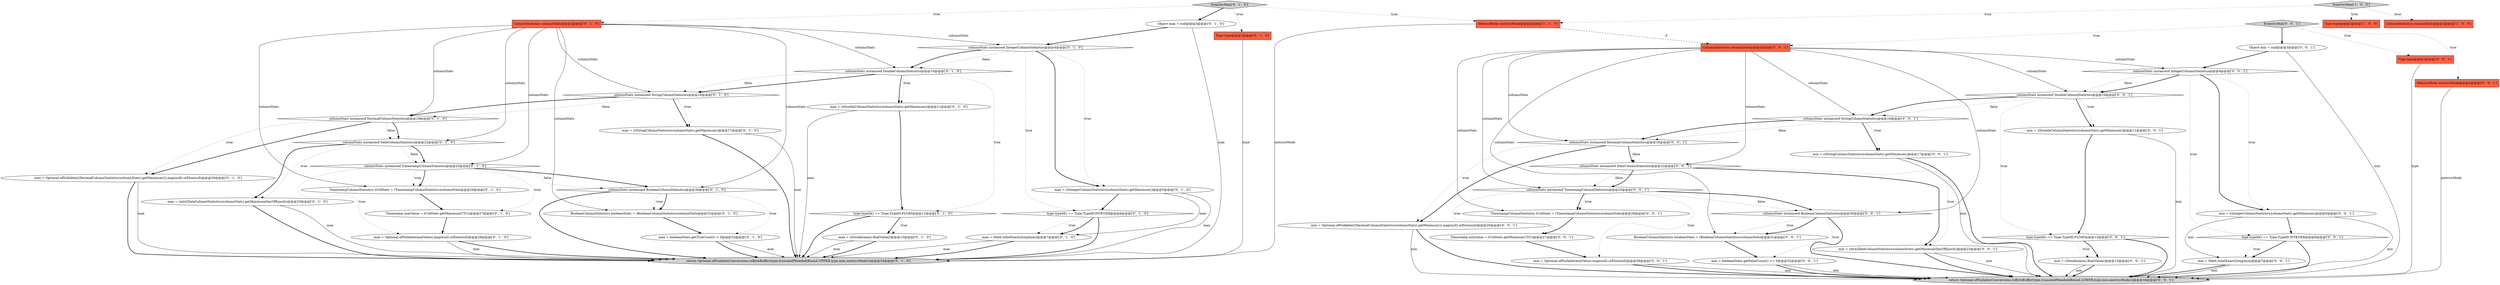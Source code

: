 digraph {
19 [style = filled, label = "columnStats instanceof DecimalColumnStatistics@@@19@@@['0', '1', '0']", fillcolor = white, shape = diamond image = "AAA0AAABBB2BBB"];
54 [style = filled, label = "min = Optional.ofNullable(minValue).map(null).orElse(null)@@@28@@@['0', '0', '1']", fillcolor = white, shape = ellipse image = "AAA0AAABBB3BBB"];
31 [style = filled, label = "Timestamp minValue = tColStats.getMinimumUTC()@@@27@@@['0', '0', '1']", fillcolor = white, shape = ellipse image = "AAA0AAABBB3BBB"];
44 [style = filled, label = "Object min = null@@@3@@@['0', '0', '1']", fillcolor = white, shape = ellipse image = "AAA0AAABBB3BBB"];
56 [style = filled, label = "TimestampColumnStatistics tColStats = (TimestampColumnStatistics)columnStats@@@26@@@['0', '0', '1']", fillcolor = white, shape = ellipse image = "AAA0AAABBB3BBB"];
49 [style = filled, label = "return Optional.ofNullable(Conversions.toByteBuffer(type,truncateIfNeeded(Bound.LOWER,type,min,metricsMode)))@@@34@@@['0', '0', '1']", fillcolor = lightgray, shape = ellipse image = "AAA0AAABBB3BBB"];
18 [style = filled, label = "return Optional.ofNullable(Conversions.toByteBuffer(type,truncateIfNeeded(Bound.UPPER,type,max,metricsMode)))@@@34@@@['0', '1', '0']", fillcolor = lightgray, shape = ellipse image = "AAA0AAABBB2BBB"];
33 [style = filled, label = "min = Math.toIntExact((long)min)@@@7@@@['0', '0', '1']", fillcolor = white, shape = ellipse image = "AAA0AAABBB3BBB"];
29 [style = filled, label = "Timestamp maxValue = tColStats.getMaximumUTC()@@@27@@@['0', '1', '0']", fillcolor = white, shape = ellipse image = "AAA0AAABBB2BBB"];
10 [style = filled, label = "type.typeId() == Type.TypeID.INTEGER@@@6@@@['0', '1', '0']", fillcolor = white, shape = diamond image = "AAA0AAABBB2BBB"];
30 [style = filled, label = "min = ((Double)min).floatValue()@@@13@@@['0', '0', '1']", fillcolor = white, shape = ellipse image = "AAA0AAABBB3BBB"];
22 [style = filled, label = "columnStats instanceof DateColumnStatistics@@@22@@@['0', '1', '0']", fillcolor = white, shape = diamond image = "AAA0AAABBB2BBB"];
35 [style = filled, label = "min = ((DoubleColumnStatistics)columnStats).getMinimum()@@@11@@@['0', '0', '1']", fillcolor = white, shape = ellipse image = "AAA0AAABBB3BBB"];
52 [style = filled, label = "columnStats instanceof BooleanColumnStatistics@@@30@@@['0', '0', '1']", fillcolor = white, shape = diamond image = "AAA0AAABBB3BBB"];
2 [style = filled, label = "fromOrcMax['1', '0', '0']", fillcolor = lightgray, shape = diamond image = "AAA0AAABBB1BBB"];
37 [style = filled, label = "min = ((StringColumnStatistics)columnStats).getMinimum()@@@17@@@['0', '0', '1']", fillcolor = white, shape = ellipse image = "AAA0AAABBB3BBB"];
24 [style = filled, label = "max = booleanStats.getTrueCount() > 0@@@32@@@['0', '1', '0']", fillcolor = white, shape = ellipse image = "AAA0AAABBB2BBB"];
12 [style = filled, label = "max = Optional.ofNullable(maxValue).map(null).orElse(null)@@@28@@@['0', '1', '0']", fillcolor = white, shape = ellipse image = "AAA1AAABBB2BBB"];
15 [style = filled, label = "max = Optional.ofNullable(((DecimalColumnStatistics)columnStats).getMaximum()).map(null).orElse(null)@@@20@@@['0', '1', '0']", fillcolor = white, shape = ellipse image = "AAA0AAABBB2BBB"];
39 [style = filled, label = "type.typeId() == Type.TypeID.FLOAT@@@12@@@['0', '0', '1']", fillcolor = white, shape = diamond image = "AAA0AAABBB3BBB"];
9 [style = filled, label = "max = (int)((DateColumnStatistics)columnStats).getMaximumDayOfEpoch()@@@23@@@['0', '1', '0']", fillcolor = white, shape = ellipse image = "AAA0AAABBB2BBB"];
48 [style = filled, label = "columnStats instanceof StringColumnStatistics@@@16@@@['0', '0', '1']", fillcolor = white, shape = diamond image = "AAA0AAABBB3BBB"];
55 [style = filled, label = "columnStats instanceof IntegerColumnStatistics@@@4@@@['0', '0', '1']", fillcolor = white, shape = diamond image = "AAA0AAABBB3BBB"];
0 [style = filled, label = "Type type@@@2@@@['1', '0', '0']", fillcolor = tomato, shape = box image = "AAA0AAABBB1BBB"];
4 [style = filled, label = "columnStats instanceof StringColumnStatistics@@@16@@@['0', '1', '0']", fillcolor = white, shape = diamond image = "AAA0AAABBB2BBB"];
20 [style = filled, label = "max = ((IntegerColumnStatistics)columnStats).getMaximum()@@@5@@@['0', '1', '0']", fillcolor = white, shape = ellipse image = "AAA0AAABBB2BBB"];
14 [style = filled, label = "ColumnStatistics columnStats@@@2@@@['0', '1', '0']", fillcolor = tomato, shape = box image = "AAA0AAABBB2BBB"];
26 [style = filled, label = "max = ((Double)max).floatValue()@@@13@@@['0', '1', '0']", fillcolor = white, shape = ellipse image = "AAA0AAABBB2BBB"];
1 [style = filled, label = "ColumnStatistics columnStats@@@2@@@['1', '0', '0']", fillcolor = tomato, shape = box image = "AAA0AAABBB1BBB"];
21 [style = filled, label = "type.typeId() == Type.TypeID.FLOAT@@@12@@@['0', '1', '0']", fillcolor = white, shape = diamond image = "AAA0AAABBB2BBB"];
27 [style = filled, label = "fromOrcMax['0', '1', '0']", fillcolor = lightgray, shape = diamond image = "AAA0AAABBB2BBB"];
16 [style = filled, label = "max = Math.toIntExact((long)max)@@@7@@@['0', '1', '0']", fillcolor = white, shape = ellipse image = "AAA0AAABBB2BBB"];
51 [style = filled, label = "fromOrcMin['0', '0', '1']", fillcolor = lightgray, shape = diamond image = "AAA0AAABBB3BBB"];
23 [style = filled, label = "columnStats instanceof DoubleColumnStatistics@@@10@@@['0', '1', '0']", fillcolor = white, shape = diamond image = "AAA0AAABBB2BBB"];
8 [style = filled, label = "max = ((StringColumnStatistics)columnStats).getMaximum()@@@17@@@['0', '1', '0']", fillcolor = white, shape = ellipse image = "AAA0AAABBB2BBB"];
38 [style = filled, label = "Type type@@@2@@@['0', '0', '1']", fillcolor = tomato, shape = box image = "AAA0AAABBB3BBB"];
41 [style = filled, label = "BooleanColumnStatistics booleanStats = (BooleanColumnStatistics)columnStats@@@31@@@['0', '0', '1']", fillcolor = white, shape = ellipse image = "AAA0AAABBB3BBB"];
13 [style = filled, label = "columnStats instanceof IntegerColumnStatistics@@@4@@@['0', '1', '0']", fillcolor = white, shape = diamond image = "AAA0AAABBB2BBB"];
42 [style = filled, label = "columnStats instanceof DoubleColumnStatistics@@@10@@@['0', '0', '1']", fillcolor = white, shape = diamond image = "AAA0AAABBB3BBB"];
7 [style = filled, label = "columnStats instanceof TimestampColumnStatistics@@@25@@@['0', '1', '0']", fillcolor = white, shape = diamond image = "AAA0AAABBB2BBB"];
6 [style = filled, label = "TimestampColumnStatistics tColStats = (TimestampColumnStatistics)columnStats@@@26@@@['0', '1', '0']", fillcolor = white, shape = ellipse image = "AAA0AAABBB2BBB"];
53 [style = filled, label = "columnStats instanceof DecimalColumnStatistics@@@19@@@['0', '0', '1']", fillcolor = white, shape = diamond image = "AAA0AAABBB3BBB"];
46 [style = filled, label = "min = Optional.ofNullable(((DecimalColumnStatistics)columnStats).getMinimum()).map(null).orElse(null)@@@20@@@['0', '0', '1']", fillcolor = white, shape = ellipse image = "AAA0AAABBB3BBB"];
17 [style = filled, label = "columnStats instanceof BooleanColumnStatistics@@@30@@@['0', '1', '0']", fillcolor = white, shape = diamond image = "AAA0AAABBB2BBB"];
34 [style = filled, label = "columnStats instanceof TimestampColumnStatistics@@@25@@@['0', '0', '1']", fillcolor = white, shape = diamond image = "AAA0AAABBB3BBB"];
45 [style = filled, label = "ColumnStatistics columnStats@@@2@@@['0', '0', '1']", fillcolor = tomato, shape = box image = "AAA0AAABBB3BBB"];
50 [style = filled, label = "columnStats instanceof DateColumnStatistics@@@22@@@['0', '0', '1']", fillcolor = white, shape = diamond image = "AAA0AAABBB3BBB"];
11 [style = filled, label = "Object max = null@@@3@@@['0', '1', '0']", fillcolor = white, shape = ellipse image = "AAA0AAABBB2BBB"];
36 [style = filled, label = "min = ((IntegerColumnStatistics)columnStats).getMinimum()@@@5@@@['0', '0', '1']", fillcolor = white, shape = ellipse image = "AAA0AAABBB3BBB"];
40 [style = filled, label = "MetricsMode metricsMode@@@2@@@['0', '0', '1']", fillcolor = tomato, shape = box image = "AAA0AAABBB3BBB"];
5 [style = filled, label = "Type type@@@2@@@['0', '1', '0']", fillcolor = tomato, shape = box image = "AAA0AAABBB2BBB"];
32 [style = filled, label = "min = booleanStats.getFalseCount() <= 0@@@32@@@['0', '0', '1']", fillcolor = white, shape = ellipse image = "AAA0AAABBB3BBB"];
43 [style = filled, label = "min = (int)((DateColumnStatistics)columnStats).getMinimumDayOfEpoch()@@@23@@@['0', '0', '1']", fillcolor = white, shape = ellipse image = "AAA0AAABBB3BBB"];
25 [style = filled, label = "max = ((DoubleColumnStatistics)columnStats).getMaximum()@@@11@@@['0', '1', '0']", fillcolor = white, shape = ellipse image = "AAA0AAABBB2BBB"];
28 [style = filled, label = "BooleanColumnStatistics booleanStats = (BooleanColumnStatistics)columnStats@@@31@@@['0', '1', '0']", fillcolor = white, shape = ellipse image = "AAA0AAABBB2BBB"];
47 [style = filled, label = "type.typeId() == Type.TypeID.INTEGER@@@6@@@['0', '0', '1']", fillcolor = white, shape = diamond image = "AAA0AAABBB3BBB"];
3 [style = filled, label = "MetricsMode metricsMode@@@2@@@['1', '1', '0']", fillcolor = tomato, shape = box image = "AAA0AAABBB1BBB"];
45->34 [style = solid, label="columnStats"];
31->54 [style = bold, label=""];
51->38 [style = dotted, label="true"];
9->18 [style = solid, label="max"];
20->10 [style = bold, label=""];
47->33 [style = bold, label=""];
7->6 [style = bold, label=""];
8->18 [style = solid, label="max"];
17->28 [style = dotted, label="true"];
39->30 [style = dotted, label="true"];
19->22 [style = bold, label=""];
4->8 [style = bold, label=""];
53->50 [style = dotted, label="false"];
3->45 [style = dashed, label="0"];
45->52 [style = solid, label="columnStats"];
10->18 [style = bold, label=""];
4->19 [style = dotted, label="false"];
13->23 [style = dotted, label="false"];
55->47 [style = dotted, label="true"];
38->49 [style = solid, label="type"];
4->19 [style = bold, label=""];
23->21 [style = dotted, label="true"];
21->26 [style = bold, label=""];
21->18 [style = bold, label=""];
17->24 [style = dotted, label="true"];
52->32 [style = dotted, label="true"];
36->47 [style = bold, label=""];
44->49 [style = solid, label="min"];
29->12 [style = bold, label=""];
45->48 [style = solid, label="columnStats"];
42->35 [style = bold, label=""];
13->20 [style = bold, label=""];
42->39 [style = dotted, label="true"];
34->54 [style = dotted, label="true"];
14->28 [style = solid, label="columnStats"];
51->40 [style = dotted, label="true"];
23->4 [style = bold, label=""];
39->30 [style = bold, label=""];
34->56 [style = bold, label=""];
44->55 [style = bold, label=""];
43->49 [style = solid, label="min"];
50->43 [style = bold, label=""];
26->18 [style = bold, label=""];
2->3 [style = dotted, label="true"];
34->52 [style = dotted, label="false"];
5->18 [style = solid, label="type"];
48->53 [style = dotted, label="false"];
27->3 [style = dotted, label="true"];
56->31 [style = bold, label=""];
53->46 [style = dotted, label="true"];
36->33 [style = solid, label="min"];
41->32 [style = bold, label=""];
46->49 [style = solid, label="min"];
13->10 [style = dotted, label="true"];
42->48 [style = dotted, label="false"];
22->9 [style = bold, label=""];
45->56 [style = solid, label="columnStats"];
7->29 [style = dotted, label="true"];
14->4 [style = solid, label="columnStats"];
10->16 [style = dotted, label="true"];
25->18 [style = solid, label="max"];
25->21 [style = bold, label=""];
8->18 [style = bold, label=""];
2->1 [style = dotted, label="true"];
6->29 [style = bold, label=""];
45->41 [style = solid, label="columnStats"];
54->49 [style = solid, label="min"];
11->13 [style = bold, label=""];
12->18 [style = bold, label=""];
45->50 [style = solid, label="columnStats"];
34->52 [style = bold, label=""];
51->45 [style = dotted, label="true"];
30->49 [style = solid, label="min"];
14->17 [style = solid, label="columnStats"];
14->7 [style = solid, label="columnStats"];
24->18 [style = solid, label="max"];
53->50 [style = bold, label=""];
33->49 [style = bold, label=""];
55->36 [style = dotted, label="true"];
48->53 [style = bold, label=""];
37->49 [style = solid, label="min"];
10->16 [style = bold, label=""];
14->6 [style = solid, label="columnStats"];
14->23 [style = solid, label="columnStats"];
30->49 [style = bold, label=""];
3->18 [style = solid, label="metricsMode"];
53->46 [style = bold, label=""];
23->25 [style = bold, label=""];
43->49 [style = bold, label=""];
20->18 [style = solid, label="max"];
39->49 [style = bold, label=""];
47->49 [style = bold, label=""];
27->5 [style = dotted, label="true"];
15->18 [style = bold, label=""];
13->23 [style = bold, label=""];
16->18 [style = solid, label="max"];
23->4 [style = dotted, label="false"];
22->7 [style = dotted, label="false"];
36->49 [style = solid, label="min"];
42->35 [style = dotted, label="true"];
27->11 [style = bold, label=""];
20->16 [style = solid, label="max"];
50->43 [style = dotted, label="true"];
45->53 [style = solid, label="columnStats"];
48->37 [style = bold, label=""];
32->49 [style = solid, label="min"];
12->18 [style = solid, label="max"];
19->15 [style = dotted, label="true"];
15->18 [style = solid, label="max"];
7->17 [style = bold, label=""];
7->17 [style = dotted, label="false"];
37->49 [style = bold, label=""];
52->41 [style = dotted, label="true"];
52->49 [style = bold, label=""];
14->13 [style = solid, label="columnStats"];
45->55 [style = solid, label="columnStats"];
34->56 [style = dotted, label="true"];
55->42 [style = dotted, label="false"];
9->18 [style = bold, label=""];
48->37 [style = dotted, label="true"];
54->49 [style = bold, label=""];
46->49 [style = bold, label=""];
47->33 [style = dotted, label="true"];
27->14 [style = dotted, label="true"];
14->19 [style = solid, label="columnStats"];
26->18 [style = solid, label="max"];
24->18 [style = bold, label=""];
51->44 [style = bold, label=""];
17->18 [style = bold, label=""];
16->18 [style = bold, label=""];
14->22 [style = solid, label="columnStats"];
7->12 [style = dotted, label="true"];
55->42 [style = bold, label=""];
22->9 [style = dotted, label="true"];
50->34 [style = dotted, label="false"];
19->15 [style = bold, label=""];
45->42 [style = solid, label="columnStats"];
35->39 [style = bold, label=""];
4->8 [style = dotted, label="true"];
33->49 [style = solid, label="min"];
42->48 [style = bold, label=""];
21->26 [style = dotted, label="true"];
11->18 [style = solid, label="max"];
28->24 [style = bold, label=""];
55->36 [style = bold, label=""];
32->49 [style = bold, label=""];
22->7 [style = bold, label=""];
52->41 [style = bold, label=""];
13->20 [style = dotted, label="true"];
23->25 [style = dotted, label="true"];
17->28 [style = bold, label=""];
34->31 [style = dotted, label="true"];
35->49 [style = solid, label="min"];
50->34 [style = bold, label=""];
19->22 [style = dotted, label="false"];
2->0 [style = dotted, label="true"];
40->49 [style = solid, label="metricsMode"];
7->6 [style = dotted, label="true"];
}
